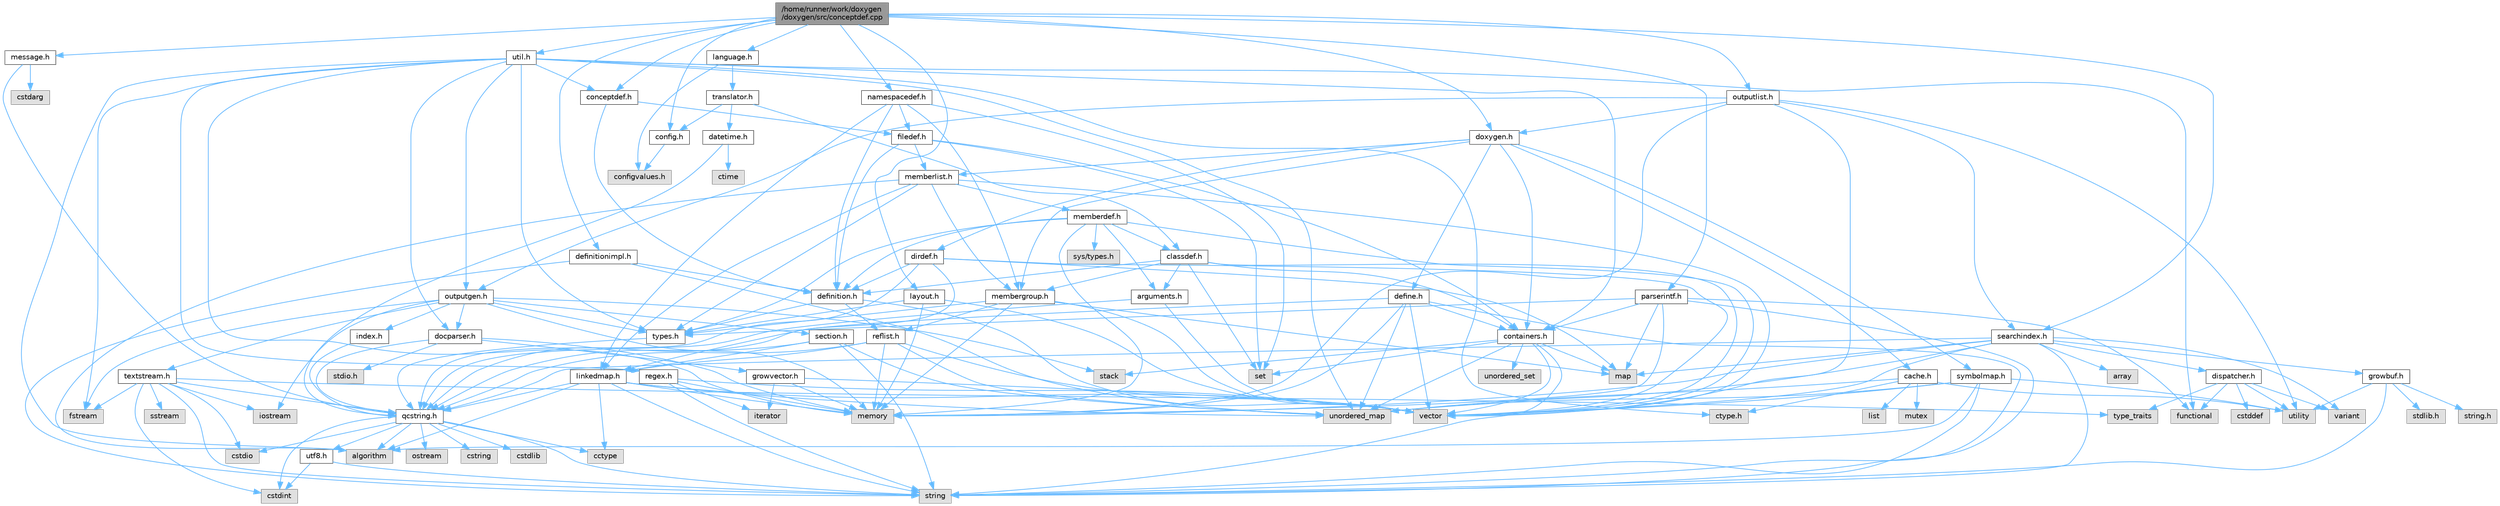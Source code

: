 digraph "/home/runner/work/doxygen/doxygen/src/conceptdef.cpp"
{
 // INTERACTIVE_SVG=YES
 // LATEX_PDF_SIZE
  bgcolor="transparent";
  edge [fontname=Helvetica,fontsize=10,labelfontname=Helvetica,labelfontsize=10];
  node [fontname=Helvetica,fontsize=10,shape=box,height=0.2,width=0.4];
  Node1 [label="/home/runner/work/doxygen\l/doxygen/src/conceptdef.cpp",height=0.2,width=0.4,color="gray40", fillcolor="grey60", style="filled", fontcolor="black",tooltip=" "];
  Node1 -> Node2 [color="steelblue1",style="solid"];
  Node2 [label="conceptdef.h",height=0.2,width=0.4,color="grey40", fillcolor="white", style="filled",URL="$da/df1/conceptdef_8h.html",tooltip=" "];
  Node2 -> Node3 [color="steelblue1",style="solid"];
  Node3 [label="definition.h",height=0.2,width=0.4,color="grey40", fillcolor="white", style="filled",URL="$df/da1/definition_8h.html",tooltip=" "];
  Node3 -> Node4 [color="steelblue1",style="solid"];
  Node4 [label="vector",height=0.2,width=0.4,color="grey60", fillcolor="#E0E0E0", style="filled",tooltip=" "];
  Node3 -> Node5 [color="steelblue1",style="solid"];
  Node5 [label="types.h",height=0.2,width=0.4,color="grey40", fillcolor="white", style="filled",URL="$d9/d49/types_8h.html",tooltip="This file contains a number of basic enums and types."];
  Node5 -> Node6 [color="steelblue1",style="solid"];
  Node6 [label="qcstring.h",height=0.2,width=0.4,color="grey40", fillcolor="white", style="filled",URL="$d7/d5c/qcstring_8h.html",tooltip=" "];
  Node6 -> Node7 [color="steelblue1",style="solid"];
  Node7 [label="string",height=0.2,width=0.4,color="grey60", fillcolor="#E0E0E0", style="filled",tooltip=" "];
  Node6 -> Node8 [color="steelblue1",style="solid"];
  Node8 [label="algorithm",height=0.2,width=0.4,color="grey60", fillcolor="#E0E0E0", style="filled",tooltip=" "];
  Node6 -> Node9 [color="steelblue1",style="solid"];
  Node9 [label="cctype",height=0.2,width=0.4,color="grey60", fillcolor="#E0E0E0", style="filled",tooltip=" "];
  Node6 -> Node10 [color="steelblue1",style="solid"];
  Node10 [label="cstring",height=0.2,width=0.4,color="grey60", fillcolor="#E0E0E0", style="filled",tooltip=" "];
  Node6 -> Node11 [color="steelblue1",style="solid"];
  Node11 [label="cstdio",height=0.2,width=0.4,color="grey60", fillcolor="#E0E0E0", style="filled",tooltip=" "];
  Node6 -> Node12 [color="steelblue1",style="solid"];
  Node12 [label="cstdlib",height=0.2,width=0.4,color="grey60", fillcolor="#E0E0E0", style="filled",tooltip=" "];
  Node6 -> Node13 [color="steelblue1",style="solid"];
  Node13 [label="cstdint",height=0.2,width=0.4,color="grey60", fillcolor="#E0E0E0", style="filled",tooltip=" "];
  Node6 -> Node14 [color="steelblue1",style="solid"];
  Node14 [label="ostream",height=0.2,width=0.4,color="grey60", fillcolor="#E0E0E0", style="filled",tooltip=" "];
  Node6 -> Node15 [color="steelblue1",style="solid"];
  Node15 [label="utf8.h",height=0.2,width=0.4,color="grey40", fillcolor="white", style="filled",URL="$db/d7c/utf8_8h.html",tooltip="Various UTF8 related helper functions."];
  Node15 -> Node13 [color="steelblue1",style="solid"];
  Node15 -> Node7 [color="steelblue1",style="solid"];
  Node3 -> Node16 [color="steelblue1",style="solid"];
  Node16 [label="reflist.h",height=0.2,width=0.4,color="grey40", fillcolor="white", style="filled",URL="$d1/d02/reflist_8h.html",tooltip=" "];
  Node16 -> Node4 [color="steelblue1",style="solid"];
  Node16 -> Node17 [color="steelblue1",style="solid"];
  Node17 [label="unordered_map",height=0.2,width=0.4,color="grey60", fillcolor="#E0E0E0", style="filled",tooltip=" "];
  Node16 -> Node18 [color="steelblue1",style="solid"];
  Node18 [label="memory",height=0.2,width=0.4,color="grey60", fillcolor="#E0E0E0", style="filled",tooltip=" "];
  Node16 -> Node6 [color="steelblue1",style="solid"];
  Node16 -> Node19 [color="steelblue1",style="solid"];
  Node19 [label="linkedmap.h",height=0.2,width=0.4,color="grey40", fillcolor="white", style="filled",URL="$da/de1/linkedmap_8h.html",tooltip=" "];
  Node19 -> Node17 [color="steelblue1",style="solid"];
  Node19 -> Node4 [color="steelblue1",style="solid"];
  Node19 -> Node18 [color="steelblue1",style="solid"];
  Node19 -> Node7 [color="steelblue1",style="solid"];
  Node19 -> Node8 [color="steelblue1",style="solid"];
  Node19 -> Node9 [color="steelblue1",style="solid"];
  Node19 -> Node6 [color="steelblue1",style="solid"];
  Node2 -> Node20 [color="steelblue1",style="solid"];
  Node20 [label="filedef.h",height=0.2,width=0.4,color="grey40", fillcolor="white", style="filled",URL="$d4/d3a/filedef_8h.html",tooltip=" "];
  Node20 -> Node21 [color="steelblue1",style="solid"];
  Node21 [label="set",height=0.2,width=0.4,color="grey60", fillcolor="#E0E0E0", style="filled",tooltip=" "];
  Node20 -> Node3 [color="steelblue1",style="solid"];
  Node20 -> Node22 [color="steelblue1",style="solid"];
  Node22 [label="memberlist.h",height=0.2,width=0.4,color="grey40", fillcolor="white", style="filled",URL="$dd/d78/memberlist_8h.html",tooltip=" "];
  Node22 -> Node4 [color="steelblue1",style="solid"];
  Node22 -> Node8 [color="steelblue1",style="solid"];
  Node22 -> Node23 [color="steelblue1",style="solid"];
  Node23 [label="memberdef.h",height=0.2,width=0.4,color="grey40", fillcolor="white", style="filled",URL="$d4/d46/memberdef_8h.html",tooltip=" "];
  Node23 -> Node4 [color="steelblue1",style="solid"];
  Node23 -> Node18 [color="steelblue1",style="solid"];
  Node23 -> Node24 [color="steelblue1",style="solid"];
  Node24 [label="sys/types.h",height=0.2,width=0.4,color="grey60", fillcolor="#E0E0E0", style="filled",tooltip=" "];
  Node23 -> Node5 [color="steelblue1",style="solid"];
  Node23 -> Node3 [color="steelblue1",style="solid"];
  Node23 -> Node25 [color="steelblue1",style="solid"];
  Node25 [label="arguments.h",height=0.2,width=0.4,color="grey40", fillcolor="white", style="filled",URL="$df/d9b/arguments_8h.html",tooltip=" "];
  Node25 -> Node4 [color="steelblue1",style="solid"];
  Node25 -> Node6 [color="steelblue1",style="solid"];
  Node23 -> Node26 [color="steelblue1",style="solid"];
  Node26 [label="classdef.h",height=0.2,width=0.4,color="grey40", fillcolor="white", style="filled",URL="$d1/da6/classdef_8h.html",tooltip=" "];
  Node26 -> Node4 [color="steelblue1",style="solid"];
  Node26 -> Node21 [color="steelblue1",style="solid"];
  Node26 -> Node27 [color="steelblue1",style="solid"];
  Node27 [label="containers.h",height=0.2,width=0.4,color="grey40", fillcolor="white", style="filled",URL="$d5/d75/containers_8h.html",tooltip=" "];
  Node27 -> Node4 [color="steelblue1",style="solid"];
  Node27 -> Node7 [color="steelblue1",style="solid"];
  Node27 -> Node21 [color="steelblue1",style="solid"];
  Node27 -> Node28 [color="steelblue1",style="solid"];
  Node28 [label="map",height=0.2,width=0.4,color="grey60", fillcolor="#E0E0E0", style="filled",tooltip=" "];
  Node27 -> Node29 [color="steelblue1",style="solid"];
  Node29 [label="unordered_set",height=0.2,width=0.4,color="grey60", fillcolor="#E0E0E0", style="filled",tooltip=" "];
  Node27 -> Node17 [color="steelblue1",style="solid"];
  Node27 -> Node30 [color="steelblue1",style="solid"];
  Node30 [label="stack",height=0.2,width=0.4,color="grey60", fillcolor="#E0E0E0", style="filled",tooltip=" "];
  Node26 -> Node3 [color="steelblue1",style="solid"];
  Node26 -> Node25 [color="steelblue1",style="solid"];
  Node26 -> Node31 [color="steelblue1",style="solid"];
  Node31 [label="membergroup.h",height=0.2,width=0.4,color="grey40", fillcolor="white", style="filled",URL="$d9/d11/membergroup_8h.html",tooltip=" "];
  Node31 -> Node4 [color="steelblue1",style="solid"];
  Node31 -> Node28 [color="steelblue1",style="solid"];
  Node31 -> Node18 [color="steelblue1",style="solid"];
  Node31 -> Node5 [color="steelblue1",style="solid"];
  Node31 -> Node16 [color="steelblue1",style="solid"];
  Node22 -> Node19 [color="steelblue1",style="solid"];
  Node22 -> Node5 [color="steelblue1",style="solid"];
  Node22 -> Node31 [color="steelblue1",style="solid"];
  Node20 -> Node27 [color="steelblue1",style="solid"];
  Node1 -> Node32 [color="steelblue1",style="solid"];
  Node32 [label="definitionimpl.h",height=0.2,width=0.4,color="grey40", fillcolor="white", style="filled",URL="$d2/dab/definitionimpl_8h.html",tooltip=" "];
  Node32 -> Node17 [color="steelblue1",style="solid"];
  Node32 -> Node7 [color="steelblue1",style="solid"];
  Node32 -> Node3 [color="steelblue1",style="solid"];
  Node1 -> Node33 [color="steelblue1",style="solid"];
  Node33 [label="util.h",height=0.2,width=0.4,color="grey40", fillcolor="white", style="filled",URL="$d8/d3c/util_8h.html",tooltip="A bunch of utility functions."];
  Node33 -> Node18 [color="steelblue1",style="solid"];
  Node33 -> Node17 [color="steelblue1",style="solid"];
  Node33 -> Node8 [color="steelblue1",style="solid"];
  Node33 -> Node34 [color="steelblue1",style="solid"];
  Node34 [label="functional",height=0.2,width=0.4,color="grey60", fillcolor="#E0E0E0", style="filled",tooltip=" "];
  Node33 -> Node35 [color="steelblue1",style="solid"];
  Node35 [label="fstream",height=0.2,width=0.4,color="grey60", fillcolor="#E0E0E0", style="filled",tooltip=" "];
  Node33 -> Node36 [color="steelblue1",style="solid"];
  Node36 [label="ctype.h",height=0.2,width=0.4,color="grey60", fillcolor="#E0E0E0", style="filled",tooltip=" "];
  Node33 -> Node5 [color="steelblue1",style="solid"];
  Node33 -> Node37 [color="steelblue1",style="solid"];
  Node37 [label="docparser.h",height=0.2,width=0.4,color="grey40", fillcolor="white", style="filled",URL="$de/d9c/docparser_8h.html",tooltip=" "];
  Node37 -> Node38 [color="steelblue1",style="solid"];
  Node38 [label="stdio.h",height=0.2,width=0.4,color="grey60", fillcolor="#E0E0E0", style="filled",tooltip=" "];
  Node37 -> Node18 [color="steelblue1",style="solid"];
  Node37 -> Node6 [color="steelblue1",style="solid"];
  Node37 -> Node39 [color="steelblue1",style="solid"];
  Node39 [label="growvector.h",height=0.2,width=0.4,color="grey40", fillcolor="white", style="filled",URL="$d7/d50/growvector_8h.html",tooltip=" "];
  Node39 -> Node4 [color="steelblue1",style="solid"];
  Node39 -> Node18 [color="steelblue1",style="solid"];
  Node39 -> Node40 [color="steelblue1",style="solid"];
  Node40 [label="iterator",height=0.2,width=0.4,color="grey60", fillcolor="#E0E0E0", style="filled",tooltip=" "];
  Node33 -> Node27 [color="steelblue1",style="solid"];
  Node33 -> Node41 [color="steelblue1",style="solid"];
  Node41 [label="outputgen.h",height=0.2,width=0.4,color="grey40", fillcolor="white", style="filled",URL="$df/d06/outputgen_8h.html",tooltip=" "];
  Node41 -> Node18 [color="steelblue1",style="solid"];
  Node41 -> Node30 [color="steelblue1",style="solid"];
  Node41 -> Node42 [color="steelblue1",style="solid"];
  Node42 [label="iostream",height=0.2,width=0.4,color="grey60", fillcolor="#E0E0E0", style="filled",tooltip=" "];
  Node41 -> Node35 [color="steelblue1",style="solid"];
  Node41 -> Node5 [color="steelblue1",style="solid"];
  Node41 -> Node43 [color="steelblue1",style="solid"];
  Node43 [label="index.h",height=0.2,width=0.4,color="grey40", fillcolor="white", style="filled",URL="$d1/db5/index_8h.html",tooltip=" "];
  Node43 -> Node6 [color="steelblue1",style="solid"];
  Node41 -> Node44 [color="steelblue1",style="solid"];
  Node44 [label="section.h",height=0.2,width=0.4,color="grey40", fillcolor="white", style="filled",URL="$d1/d2a/section_8h.html",tooltip=" "];
  Node44 -> Node7 [color="steelblue1",style="solid"];
  Node44 -> Node17 [color="steelblue1",style="solid"];
  Node44 -> Node6 [color="steelblue1",style="solid"];
  Node44 -> Node19 [color="steelblue1",style="solid"];
  Node41 -> Node45 [color="steelblue1",style="solid"];
  Node45 [label="textstream.h",height=0.2,width=0.4,color="grey40", fillcolor="white", style="filled",URL="$d4/d7d/textstream_8h.html",tooltip=" "];
  Node45 -> Node7 [color="steelblue1",style="solid"];
  Node45 -> Node42 [color="steelblue1",style="solid"];
  Node45 -> Node46 [color="steelblue1",style="solid"];
  Node46 [label="sstream",height=0.2,width=0.4,color="grey60", fillcolor="#E0E0E0", style="filled",tooltip=" "];
  Node45 -> Node13 [color="steelblue1",style="solid"];
  Node45 -> Node11 [color="steelblue1",style="solid"];
  Node45 -> Node35 [color="steelblue1",style="solid"];
  Node45 -> Node47 [color="steelblue1",style="solid"];
  Node47 [label="type_traits",height=0.2,width=0.4,color="grey60", fillcolor="#E0E0E0", style="filled",tooltip=" "];
  Node45 -> Node6 [color="steelblue1",style="solid"];
  Node41 -> Node37 [color="steelblue1",style="solid"];
  Node33 -> Node48 [color="steelblue1",style="solid"];
  Node48 [label="regex.h",height=0.2,width=0.4,color="grey40", fillcolor="white", style="filled",URL="$d1/d21/regex_8h.html",tooltip=" "];
  Node48 -> Node18 [color="steelblue1",style="solid"];
  Node48 -> Node7 [color="steelblue1",style="solid"];
  Node48 -> Node4 [color="steelblue1",style="solid"];
  Node48 -> Node40 [color="steelblue1",style="solid"];
  Node33 -> Node2 [color="steelblue1",style="solid"];
  Node1 -> Node49 [color="steelblue1",style="solid"];
  Node49 [label="config.h",height=0.2,width=0.4,color="grey40", fillcolor="white", style="filled",URL="$db/d16/config_8h.html",tooltip=" "];
  Node49 -> Node50 [color="steelblue1",style="solid"];
  Node50 [label="configvalues.h",height=0.2,width=0.4,color="grey60", fillcolor="#E0E0E0", style="filled",tooltip=" "];
  Node1 -> Node51 [color="steelblue1",style="solid"];
  Node51 [label="doxygen.h",height=0.2,width=0.4,color="grey40", fillcolor="white", style="filled",URL="$d1/da1/doxygen_8h.html",tooltip=" "];
  Node51 -> Node27 [color="steelblue1",style="solid"];
  Node51 -> Node31 [color="steelblue1",style="solid"];
  Node51 -> Node52 [color="steelblue1",style="solid"];
  Node52 [label="dirdef.h",height=0.2,width=0.4,color="grey40", fillcolor="white", style="filled",URL="$d6/d15/dirdef_8h.html",tooltip=" "];
  Node52 -> Node4 [color="steelblue1",style="solid"];
  Node52 -> Node28 [color="steelblue1",style="solid"];
  Node52 -> Node6 [color="steelblue1",style="solid"];
  Node52 -> Node19 [color="steelblue1",style="solid"];
  Node52 -> Node3 [color="steelblue1",style="solid"];
  Node51 -> Node22 [color="steelblue1",style="solid"];
  Node51 -> Node53 [color="steelblue1",style="solid"];
  Node53 [label="define.h",height=0.2,width=0.4,color="grey40", fillcolor="white", style="filled",URL="$df/d67/define_8h.html",tooltip=" "];
  Node53 -> Node4 [color="steelblue1",style="solid"];
  Node53 -> Node18 [color="steelblue1",style="solid"];
  Node53 -> Node7 [color="steelblue1",style="solid"];
  Node53 -> Node17 [color="steelblue1",style="solid"];
  Node53 -> Node6 [color="steelblue1",style="solid"];
  Node53 -> Node27 [color="steelblue1",style="solid"];
  Node51 -> Node54 [color="steelblue1",style="solid"];
  Node54 [label="cache.h",height=0.2,width=0.4,color="grey40", fillcolor="white", style="filled",URL="$d3/d26/cache_8h.html",tooltip=" "];
  Node54 -> Node55 [color="steelblue1",style="solid"];
  Node55 [label="list",height=0.2,width=0.4,color="grey60", fillcolor="#E0E0E0", style="filled",tooltip=" "];
  Node54 -> Node17 [color="steelblue1",style="solid"];
  Node54 -> Node56 [color="steelblue1",style="solid"];
  Node56 [label="mutex",height=0.2,width=0.4,color="grey60", fillcolor="#E0E0E0", style="filled",tooltip=" "];
  Node54 -> Node57 [color="steelblue1",style="solid"];
  Node57 [label="utility",height=0.2,width=0.4,color="grey60", fillcolor="#E0E0E0", style="filled",tooltip=" "];
  Node54 -> Node36 [color="steelblue1",style="solid"];
  Node51 -> Node58 [color="steelblue1",style="solid"];
  Node58 [label="symbolmap.h",height=0.2,width=0.4,color="grey40", fillcolor="white", style="filled",URL="$d7/ddd/symbolmap_8h.html",tooltip=" "];
  Node58 -> Node8 [color="steelblue1",style="solid"];
  Node58 -> Node17 [color="steelblue1",style="solid"];
  Node58 -> Node4 [color="steelblue1",style="solid"];
  Node58 -> Node7 [color="steelblue1",style="solid"];
  Node58 -> Node57 [color="steelblue1",style="solid"];
  Node1 -> Node59 [color="steelblue1",style="solid"];
  Node59 [label="language.h",height=0.2,width=0.4,color="grey40", fillcolor="white", style="filled",URL="$d8/dce/language_8h.html",tooltip=" "];
  Node59 -> Node60 [color="steelblue1",style="solid"];
  Node60 [label="translator.h",height=0.2,width=0.4,color="grey40", fillcolor="white", style="filled",URL="$d9/df1/translator_8h.html",tooltip=" "];
  Node60 -> Node26 [color="steelblue1",style="solid"];
  Node60 -> Node49 [color="steelblue1",style="solid"];
  Node60 -> Node61 [color="steelblue1",style="solid"];
  Node61 [label="datetime.h",height=0.2,width=0.4,color="grey40", fillcolor="white", style="filled",URL="$de/d1b/datetime_8h.html",tooltip=" "];
  Node61 -> Node62 [color="steelblue1",style="solid"];
  Node62 [label="ctime",height=0.2,width=0.4,color="grey60", fillcolor="#E0E0E0", style="filled",tooltip=" "];
  Node61 -> Node6 [color="steelblue1",style="solid"];
  Node59 -> Node50 [color="steelblue1",style="solid"];
  Node1 -> Node63 [color="steelblue1",style="solid"];
  Node63 [label="outputlist.h",height=0.2,width=0.4,color="grey40", fillcolor="white", style="filled",URL="$d2/db9/outputlist_8h.html",tooltip=" "];
  Node63 -> Node57 [color="steelblue1",style="solid"];
  Node63 -> Node4 [color="steelblue1",style="solid"];
  Node63 -> Node18 [color="steelblue1",style="solid"];
  Node63 -> Node41 [color="steelblue1",style="solid"];
  Node63 -> Node64 [color="steelblue1",style="solid"];
  Node64 [label="searchindex.h",height=0.2,width=0.4,color="grey40", fillcolor="white", style="filled",URL="$de/d07/searchindex_8h.html",tooltip="Web server based search engine."];
  Node64 -> Node18 [color="steelblue1",style="solid"];
  Node64 -> Node4 [color="steelblue1",style="solid"];
  Node64 -> Node28 [color="steelblue1",style="solid"];
  Node64 -> Node17 [color="steelblue1",style="solid"];
  Node64 -> Node7 [color="steelblue1",style="solid"];
  Node64 -> Node65 [color="steelblue1",style="solid"];
  Node65 [label="array",height=0.2,width=0.4,color="grey60", fillcolor="#E0E0E0", style="filled",tooltip=" "];
  Node64 -> Node66 [color="steelblue1",style="solid"];
  Node66 [label="variant",height=0.2,width=0.4,color="grey60", fillcolor="#E0E0E0", style="filled",tooltip=" "];
  Node64 -> Node6 [color="steelblue1",style="solid"];
  Node64 -> Node67 [color="steelblue1",style="solid"];
  Node67 [label="growbuf.h",height=0.2,width=0.4,color="grey40", fillcolor="white", style="filled",URL="$dd/d72/growbuf_8h.html",tooltip=" "];
  Node67 -> Node57 [color="steelblue1",style="solid"];
  Node67 -> Node68 [color="steelblue1",style="solid"];
  Node68 [label="stdlib.h",height=0.2,width=0.4,color="grey60", fillcolor="#E0E0E0", style="filled",tooltip=" "];
  Node67 -> Node69 [color="steelblue1",style="solid"];
  Node69 [label="string.h",height=0.2,width=0.4,color="grey60", fillcolor="#E0E0E0", style="filled",tooltip=" "];
  Node67 -> Node7 [color="steelblue1",style="solid"];
  Node64 -> Node70 [color="steelblue1",style="solid"];
  Node70 [label="dispatcher.h",height=0.2,width=0.4,color="grey40", fillcolor="white", style="filled",URL="$da/d73/dispatcher_8h.html",tooltip=" "];
  Node70 -> Node71 [color="steelblue1",style="solid"];
  Node71 [label="cstddef",height=0.2,width=0.4,color="grey60", fillcolor="#E0E0E0", style="filled",tooltip=" "];
  Node70 -> Node57 [color="steelblue1",style="solid"];
  Node70 -> Node34 [color="steelblue1",style="solid"];
  Node70 -> Node66 [color="steelblue1",style="solid"];
  Node70 -> Node47 [color="steelblue1",style="solid"];
  Node63 -> Node51 [color="steelblue1",style="solid"];
  Node1 -> Node64 [color="steelblue1",style="solid"];
  Node1 -> Node72 [color="steelblue1",style="solid"];
  Node72 [label="message.h",height=0.2,width=0.4,color="grey40", fillcolor="white", style="filled",URL="$d2/d0d/message_8h.html",tooltip=" "];
  Node72 -> Node73 [color="steelblue1",style="solid"];
  Node73 [label="cstdarg",height=0.2,width=0.4,color="grey60", fillcolor="#E0E0E0", style="filled",tooltip=" "];
  Node72 -> Node6 [color="steelblue1",style="solid"];
  Node1 -> Node74 [color="steelblue1",style="solid"];
  Node74 [label="parserintf.h",height=0.2,width=0.4,color="grey40", fillcolor="white", style="filled",URL="$da/d55/parserintf_8h.html",tooltip=" "];
  Node74 -> Node34 [color="steelblue1",style="solid"];
  Node74 -> Node18 [color="steelblue1",style="solid"];
  Node74 -> Node28 [color="steelblue1",style="solid"];
  Node74 -> Node7 [color="steelblue1",style="solid"];
  Node74 -> Node5 [color="steelblue1",style="solid"];
  Node74 -> Node27 [color="steelblue1",style="solid"];
  Node1 -> Node75 [color="steelblue1",style="solid"];
  Node75 [label="layout.h",height=0.2,width=0.4,color="grey40", fillcolor="white", style="filled",URL="$db/d51/layout_8h.html",tooltip=" "];
  Node75 -> Node18 [color="steelblue1",style="solid"];
  Node75 -> Node4 [color="steelblue1",style="solid"];
  Node75 -> Node5 [color="steelblue1",style="solid"];
  Node1 -> Node76 [color="steelblue1",style="solid"];
  Node76 [label="namespacedef.h",height=0.2,width=0.4,color="grey40", fillcolor="white", style="filled",URL="$d7/d97/namespacedef_8h.html",tooltip=" "];
  Node76 -> Node21 [color="steelblue1",style="solid"];
  Node76 -> Node3 [color="steelblue1",style="solid"];
  Node76 -> Node20 [color="steelblue1",style="solid"];
  Node76 -> Node19 [color="steelblue1",style="solid"];
  Node76 -> Node31 [color="steelblue1",style="solid"];
}
